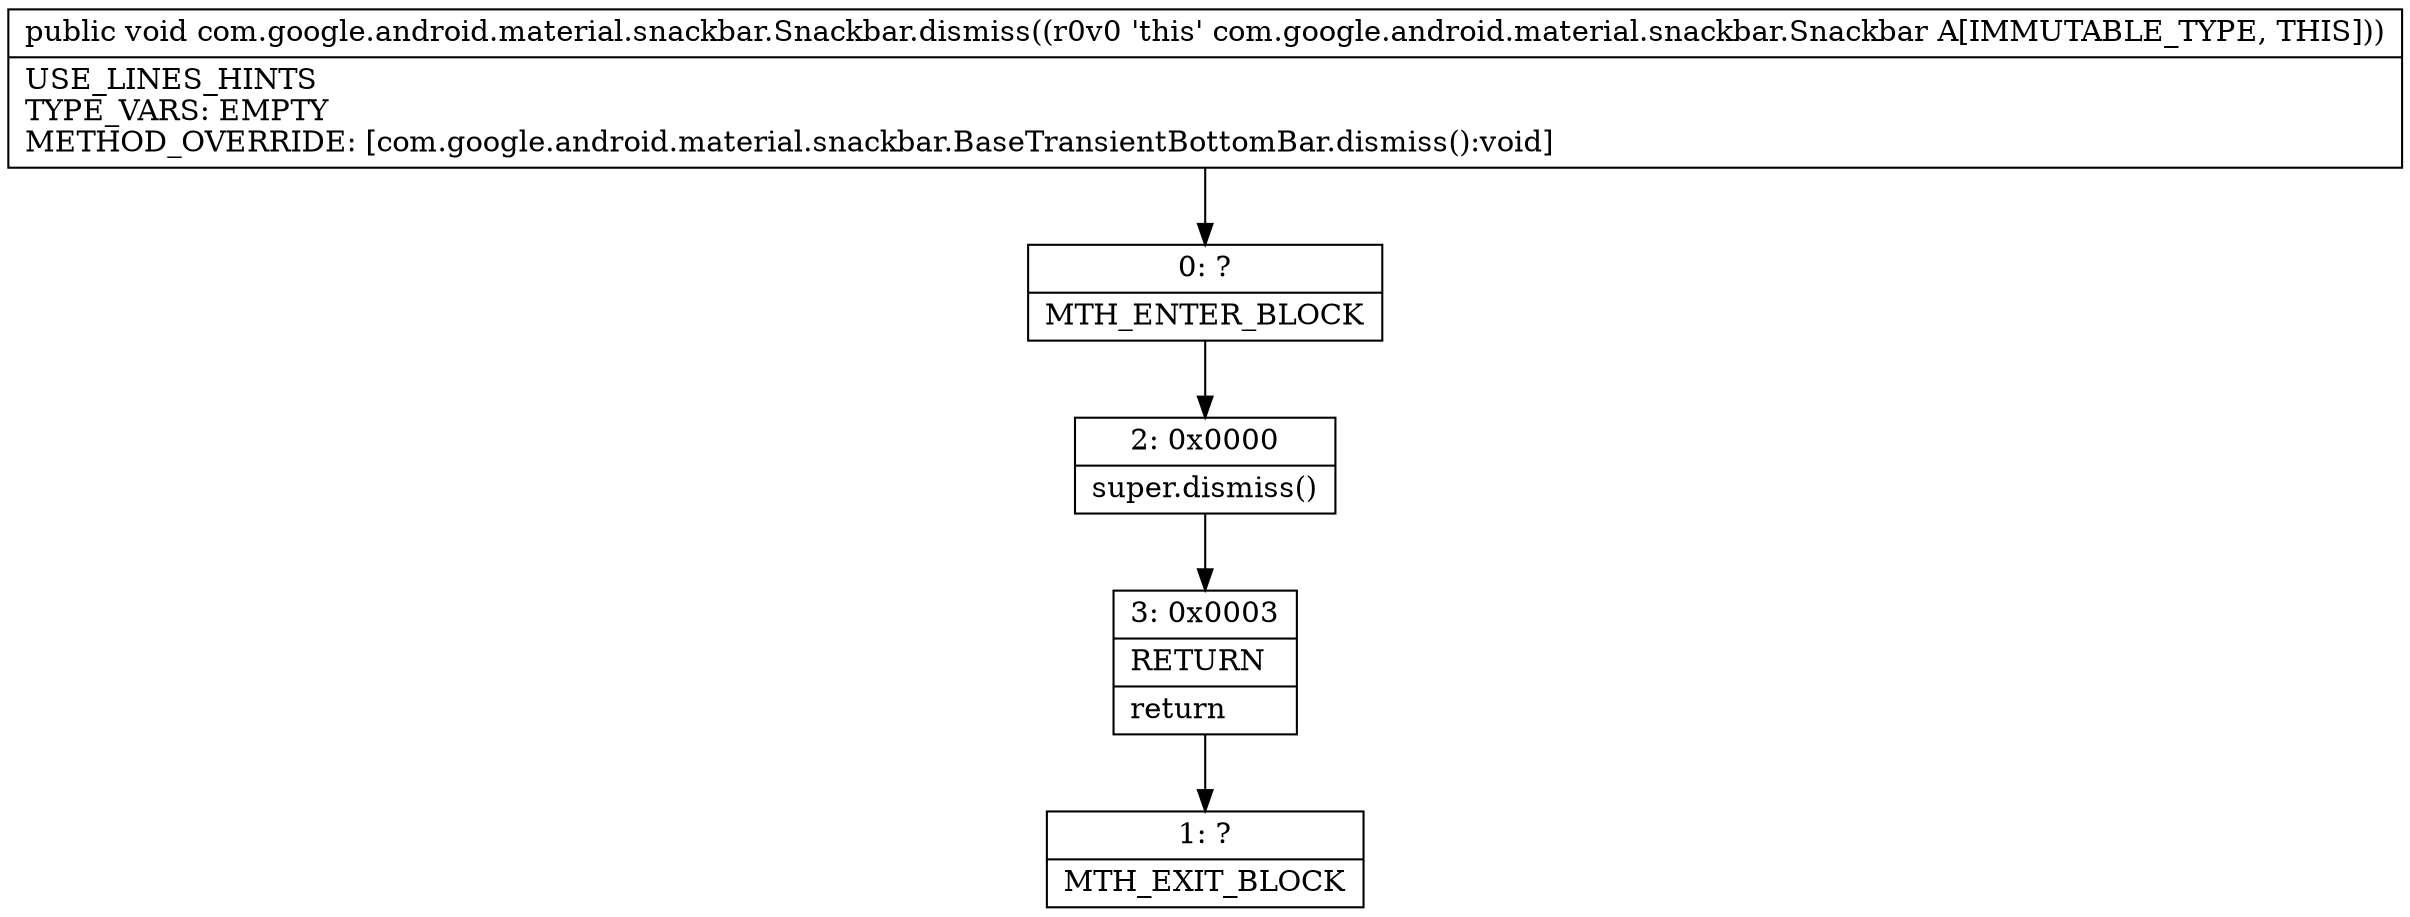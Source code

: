 digraph "CFG forcom.google.android.material.snackbar.Snackbar.dismiss()V" {
Node_0 [shape=record,label="{0\:\ ?|MTH_ENTER_BLOCK\l}"];
Node_2 [shape=record,label="{2\:\ 0x0000|super.dismiss()\l}"];
Node_3 [shape=record,label="{3\:\ 0x0003|RETURN\l|return\l}"];
Node_1 [shape=record,label="{1\:\ ?|MTH_EXIT_BLOCK\l}"];
MethodNode[shape=record,label="{public void com.google.android.material.snackbar.Snackbar.dismiss((r0v0 'this' com.google.android.material.snackbar.Snackbar A[IMMUTABLE_TYPE, THIS]))  | USE_LINES_HINTS\lTYPE_VARS: EMPTY\lMETHOD_OVERRIDE: [com.google.android.material.snackbar.BaseTransientBottomBar.dismiss():void]\l}"];
MethodNode -> Node_0;Node_0 -> Node_2;
Node_2 -> Node_3;
Node_3 -> Node_1;
}

